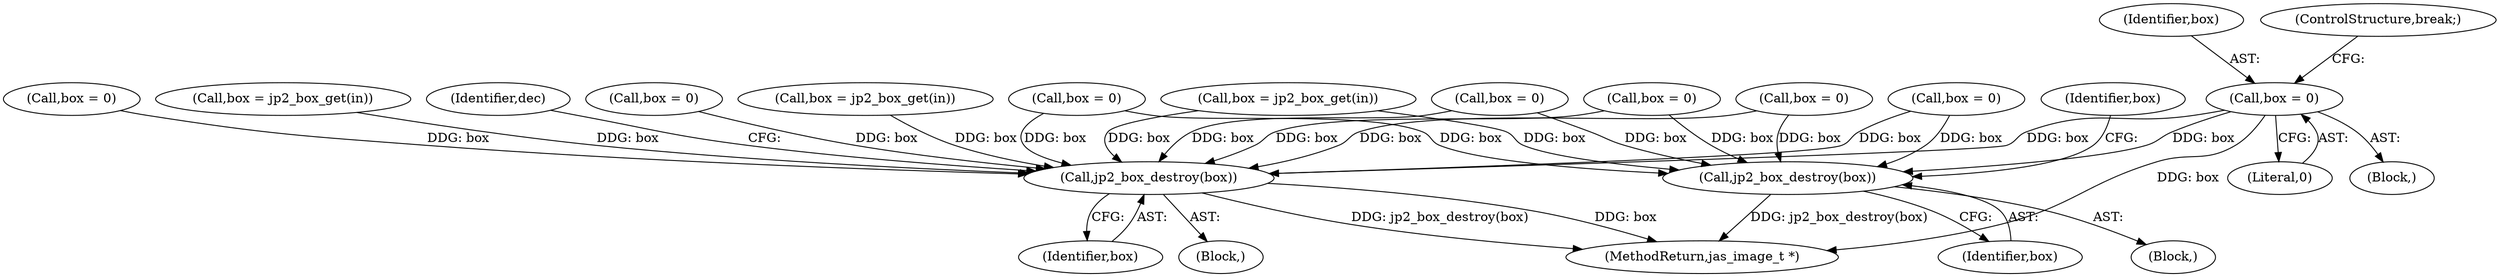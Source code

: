digraph "0_jasper_d42b2388f7f8e0332c846675133acea151fc557a_33@pointer" {
"1000316" [label="(Call,box = 0)"];
"1000355" [label="(Call,jp2_box_destroy(box))"];
"1001256" [label="(Call,jp2_box_destroy(box))"];
"1000268" [label="(Call,box = 0)"];
"1000300" [label="(Call,box = 0)"];
"1001257" [label="(Identifier,box)"];
"1000332" [label="(Call,box = 0)"];
"1000165" [label="(Call,box = jp2_box_get(in))"];
"1000317" [label="(Identifier,box)"];
"1001259" [label="(Identifier,dec)"];
"1000348" [label="(Call,box = 0)"];
"1001255" [label="(Block,)"];
"1000354" [label="(Block,)"];
"1000150" [label="(Call,box = 0)"];
"1000356" [label="(Identifier,box)"];
"1000319" [label="(ControlStructure,break;)"];
"1000284" [label="(Call,box = 0)"];
"1000355" [label="(Call,jp2_box_destroy(box))"];
"1000204" [label="(Call,box = jp2_box_get(in))"];
"1000318" [label="(Literal,0)"];
"1000357" [label="(Call,box = 0)"];
"1000229" [label="(Call,box = jp2_box_get(in))"];
"1000358" [label="(Identifier,box)"];
"1001265" [label="(MethodReturn,jas_image_t *)"];
"1001256" [label="(Call,jp2_box_destroy(box))"];
"1000310" [label="(Block,)"];
"1000316" [label="(Call,box = 0)"];
"1000316" -> "1000310"  [label="AST: "];
"1000316" -> "1000318"  [label="CFG: "];
"1000317" -> "1000316"  [label="AST: "];
"1000318" -> "1000316"  [label="AST: "];
"1000319" -> "1000316"  [label="CFG: "];
"1000316" -> "1001265"  [label="DDG: box"];
"1000316" -> "1000355"  [label="DDG: box"];
"1000316" -> "1001256"  [label="DDG: box"];
"1000355" -> "1000354"  [label="AST: "];
"1000355" -> "1000356"  [label="CFG: "];
"1000356" -> "1000355"  [label="AST: "];
"1000358" -> "1000355"  [label="CFG: "];
"1000355" -> "1001265"  [label="DDG: jp2_box_destroy(box)"];
"1000348" -> "1000355"  [label="DDG: box"];
"1000332" -> "1000355"  [label="DDG: box"];
"1000284" -> "1000355"  [label="DDG: box"];
"1000268" -> "1000355"  [label="DDG: box"];
"1000300" -> "1000355"  [label="DDG: box"];
"1000229" -> "1000355"  [label="DDG: box"];
"1001256" -> "1001255"  [label="AST: "];
"1001256" -> "1001257"  [label="CFG: "];
"1001257" -> "1001256"  [label="AST: "];
"1001259" -> "1001256"  [label="CFG: "];
"1001256" -> "1001265"  [label="DDG: box"];
"1001256" -> "1001265"  [label="DDG: jp2_box_destroy(box)"];
"1000348" -> "1001256"  [label="DDG: box"];
"1000332" -> "1001256"  [label="DDG: box"];
"1000284" -> "1001256"  [label="DDG: box"];
"1000150" -> "1001256"  [label="DDG: box"];
"1000300" -> "1001256"  [label="DDG: box"];
"1000357" -> "1001256"  [label="DDG: box"];
"1000229" -> "1001256"  [label="DDG: box"];
"1000204" -> "1001256"  [label="DDG: box"];
"1000268" -> "1001256"  [label="DDG: box"];
"1000165" -> "1001256"  [label="DDG: box"];
}
